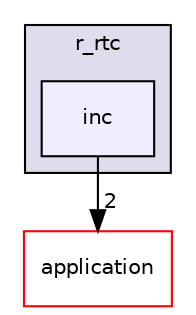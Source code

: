 digraph "inc" {
  compound=true
  node [ fontsize="10", fontname="Helvetica"];
  edge [ labelfontsize="10", labelfontname="Helvetica"];
  subgraph clusterdir_085dcbabb409c253c21ebcdbe4cfa690 {
    graph [ bgcolor="#ddddee", pencolor="black", label="r_rtc" fontname="Helvetica", fontsize="10", URL="dir_085dcbabb409c253c21ebcdbe4cfa690.html"]
  dir_b894f0f07b0f562705e2d44c81371ba9 [shape=box, label="inc", style="filled", fillcolor="#eeeeff", pencolor="black", URL="dir_b894f0f07b0f562705e2d44c81371ba9.html"];
  }
  dir_eda2a6d705da8f3400ffe9a7dcb90b30 [shape=box label="application" fillcolor="white" style="filled" color="red" URL="dir_eda2a6d705da8f3400ffe9a7dcb90b30.html"];
  dir_b894f0f07b0f562705e2d44c81371ba9->dir_eda2a6d705da8f3400ffe9a7dcb90b30 [headlabel="2", labeldistance=1.5 headhref="dir_000077_000002.html"];
}
